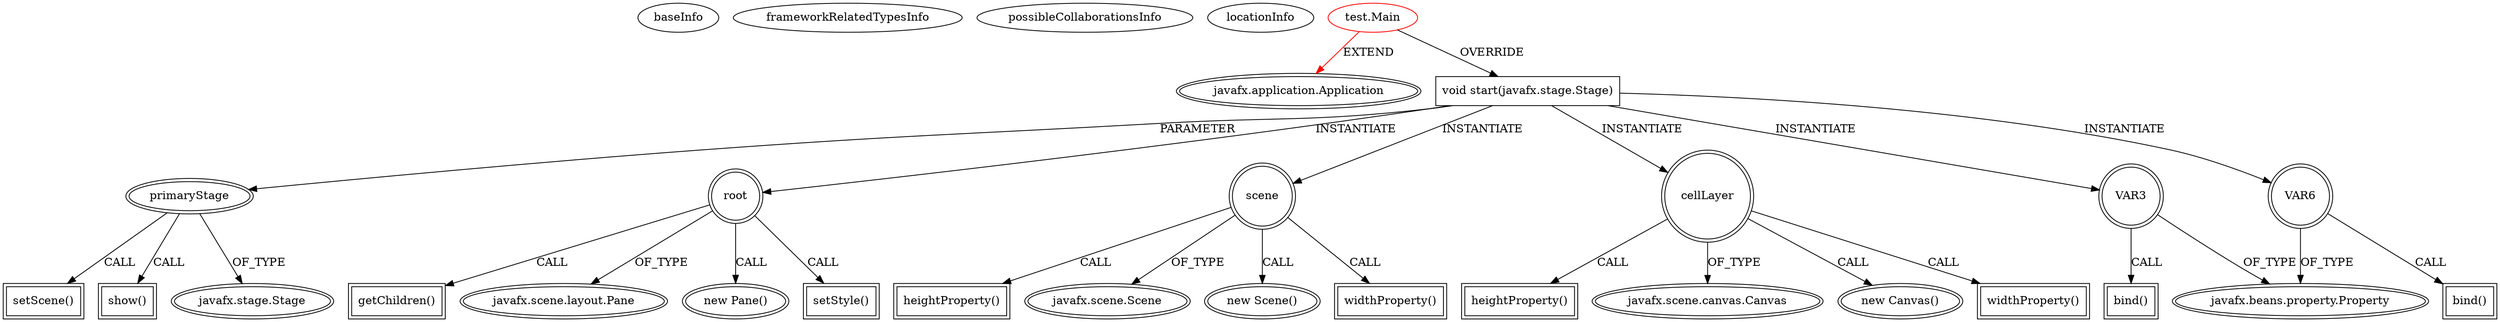 digraph {
baseInfo[graphId=1464,category="extension_graph",isAnonymous=false,possibleRelation=false]
frameworkRelatedTypesInfo[0="javafx.application.Application"]
possibleCollaborationsInfo[]
locationInfo[projectName="TheSecretSquad-life",filePath="/TheSecretSquad-life/life-master/src/test/Main.java",contextSignature="Main",graphId="1464"]
0[label="test.Main",vertexType="ROOT_CLIENT_CLASS_DECLARATION",isFrameworkType=false,color=red]
1[label="javafx.application.Application",vertexType="FRAMEWORK_CLASS_TYPE",isFrameworkType=true,peripheries=2]
2[label="void start(javafx.stage.Stage)",vertexType="OVERRIDING_METHOD_DECLARATION",isFrameworkType=false,shape=box]
3[label="primaryStage",vertexType="PARAMETER_DECLARATION",isFrameworkType=true,peripheries=2]
4[label="javafx.stage.Stage",vertexType="FRAMEWORK_CLASS_TYPE",isFrameworkType=true,peripheries=2]
6[label="root",vertexType="VARIABLE_EXPRESION",isFrameworkType=true,peripheries=2,shape=circle]
7[label="javafx.scene.layout.Pane",vertexType="FRAMEWORK_CLASS_TYPE",isFrameworkType=true,peripheries=2]
5[label="new Pane()",vertexType="CONSTRUCTOR_CALL",isFrameworkType=true,peripheries=2]
9[label="scene",vertexType="VARIABLE_EXPRESION",isFrameworkType=true,peripheries=2,shape=circle]
10[label="javafx.scene.Scene",vertexType="FRAMEWORK_CLASS_TYPE",isFrameworkType=true,peripheries=2]
8[label="new Scene()",vertexType="CONSTRUCTOR_CALL",isFrameworkType=true,peripheries=2]
12[label="cellLayer",vertexType="VARIABLE_EXPRESION",isFrameworkType=true,peripheries=2,shape=circle]
13[label="javafx.scene.canvas.Canvas",vertexType="FRAMEWORK_CLASS_TYPE",isFrameworkType=true,peripheries=2]
11[label="new Canvas()",vertexType="CONSTRUCTOR_CALL",isFrameworkType=true,peripheries=2]
14[label="VAR3",vertexType="VARIABLE_EXPRESION",isFrameworkType=true,peripheries=2,shape=circle]
16[label="javafx.beans.property.Property",vertexType="FRAMEWORK_INTERFACE_TYPE",isFrameworkType=true,peripheries=2]
15[label="bind()",vertexType="INSIDE_CALL",isFrameworkType=true,peripheries=2,shape=box]
18[label="widthProperty()",vertexType="INSIDE_CALL",isFrameworkType=true,peripheries=2,shape=box]
20[label="widthProperty()",vertexType="INSIDE_CALL",isFrameworkType=true,peripheries=2,shape=box]
21[label="VAR6",vertexType="VARIABLE_EXPRESION",isFrameworkType=true,peripheries=2,shape=circle]
22[label="bind()",vertexType="INSIDE_CALL",isFrameworkType=true,peripheries=2,shape=box]
25[label="heightProperty()",vertexType="INSIDE_CALL",isFrameworkType=true,peripheries=2,shape=box]
27[label="heightProperty()",vertexType="INSIDE_CALL",isFrameworkType=true,peripheries=2,shape=box]
29[label="setStyle()",vertexType="INSIDE_CALL",isFrameworkType=true,peripheries=2,shape=box]
31[label="getChildren()",vertexType="INSIDE_CALL",isFrameworkType=true,peripheries=2,shape=box]
33[label="setScene()",vertexType="INSIDE_CALL",isFrameworkType=true,peripheries=2,shape=box]
35[label="show()",vertexType="INSIDE_CALL",isFrameworkType=true,peripheries=2,shape=box]
0->1[label="EXTEND",color=red]
0->2[label="OVERRIDE"]
3->4[label="OF_TYPE"]
2->3[label="PARAMETER"]
2->6[label="INSTANTIATE"]
6->7[label="OF_TYPE"]
6->5[label="CALL"]
2->9[label="INSTANTIATE"]
9->10[label="OF_TYPE"]
9->8[label="CALL"]
2->12[label="INSTANTIATE"]
12->13[label="OF_TYPE"]
12->11[label="CALL"]
2->14[label="INSTANTIATE"]
14->16[label="OF_TYPE"]
14->15[label="CALL"]
12->18[label="CALL"]
9->20[label="CALL"]
2->21[label="INSTANTIATE"]
21->16[label="OF_TYPE"]
21->22[label="CALL"]
12->25[label="CALL"]
9->27[label="CALL"]
6->29[label="CALL"]
6->31[label="CALL"]
3->33[label="CALL"]
3->35[label="CALL"]
}
